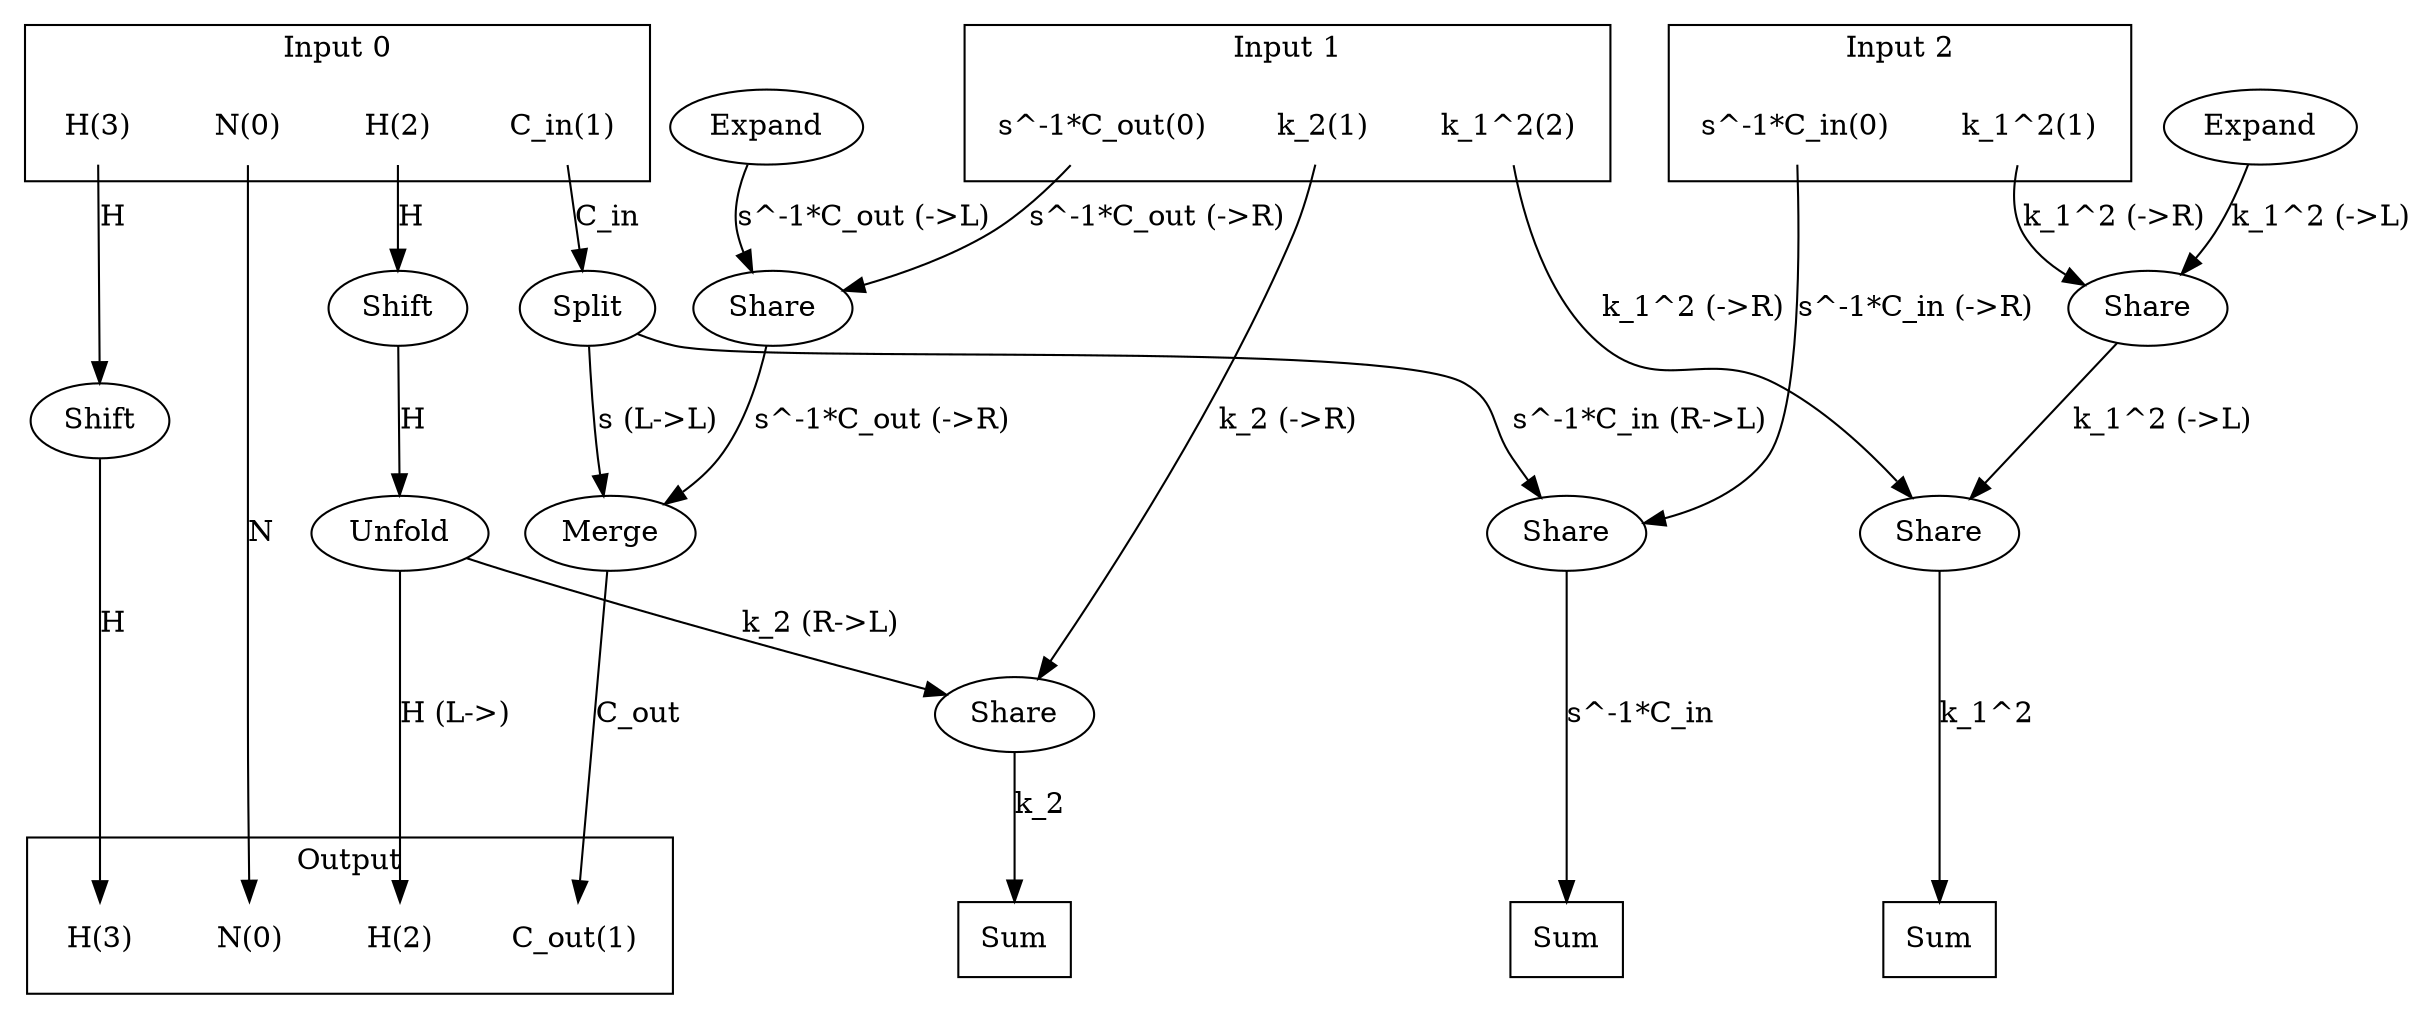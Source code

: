 digraph kernel_generated {
newrank = true;
op_0x55f1eba3e3b0 [label="Shift"];
op_0x55f1eba3e5f0 [label="Shift"];
op_0x55f1f88a6200 [label="Unfold"];
op_0x55f1f88b2998 [label="Expand"];
op_0x55f1f88b29d8 [label="Expand"];
op_0x55f1f89dd9a0 [label="Share"];
op_0x55f1f89dd9f0 [label="Share"];
op_0x55f1f89ddae0 [label="Share"];
op_0x55f1f89df240 [label="Merge"];
op_0x55f1f89e2ca0 [label="Share"];
op_0x55f1f89e2cf0 [label="Share"];
op_0x55f1f89e54a0 [label="Split"];
reduce_0x7f5f78003ee8 [label="Sum", shape=box];
reduce_0x7f5f78003cc0 [label="Sum", shape=box];
reduce_0x7f5f78007668 [label="Sum", shape=box];
subgraph cluster_out {
label = "Output";
out_0 [label="N(0)", shape=none];
out_1 [label="C_out(1)", shape=none];
out_2 [label="H(2)", shape=none];
out_3 [label="H(3)", shape=none];
}
{ rank = same;
reduce_0x7f5f78003ee8;
reduce_0x7f5f78003cc0;
reduce_0x7f5f78007668;
out_0;
out_1;
out_2;
out_3;
}
subgraph cluster_in_0 {
label = "Input 0";
in_0_0 [label="N(0)", shape=none];
in_0_1 [label="C_in(1)", shape=none];
in_0_2 [label="H(2)", shape=none];
in_0_3 [label="H(3)", shape=none];
}
subgraph cluster_in_1 {
label = "Input 1";
in_1_0 [label="s^-1*C_out(0)", shape=none];
in_1_1 [label="k_2(1)", shape=none];
in_1_2 [label="k_1^2(2)", shape=none];
}
subgraph cluster_in_2 {
label = "Input 2";
in_2_0 [label="s^-1*C_in(0)", shape=none];
in_2_1 [label="k_1^2(1)", shape=none];
}
{ rank = same;
in_0_0;
in_0_1;
in_0_2;
in_0_3;
in_1_0;
in_1_1;
in_1_2;
in_2_0;
in_2_1;
}
in_0_0 -> out_0 [label="N"];
in_0_1 -> op_0x55f1f89e54a0 [label="C_in"];
in_0_2 -> op_0x55f1eba3e5f0 [label="H"];
in_0_3 -> op_0x55f1eba3e3b0 [label="H"];
in_1_0 -> op_0x55f1f89dd9f0 [label="s^-1*C_out (->R)"];
in_1_1 -> op_0x55f1f89e2ca0 [label="k_2 (->R)"];
in_1_2 -> op_0x55f1f89dd9a0 [label="k_1^2 (->R)"];
in_2_0 -> op_0x55f1f89e2cf0 [label="s^-1*C_in (->R)"];
in_2_1 -> op_0x55f1f89ddae0 [label="k_1^2 (->R)"];
op_0x55f1f89df240 -> out_1 [label="C_out"];
op_0x55f1f88a6200 -> out_2 [label="H (L->)"];
op_0x55f1eba3e3b0 -> out_3 [label="H"];
op_0x55f1eba3e5f0 -> op_0x55f1f88a6200 [label="H"];
op_0x55f1f89ddae0 -> op_0x55f1f89dd9a0 [label="k_1^2 (->L)"];
op_0x55f1f88b2998 -> op_0x55f1f89dd9f0 [label="s^-1*C_out (->L)"];
op_0x55f1f88b29d8 -> op_0x55f1f89ddae0 [label="k_1^2 (->L)"];
op_0x55f1f89e54a0 -> op_0x55f1f89df240 [label="s (L->L)"];
op_0x55f1f89dd9f0 -> op_0x55f1f89df240 [label="s^-1*C_out (->R)"];
op_0x55f1f88a6200 -> op_0x55f1f89e2ca0 [label="k_2 (R->L)"];
op_0x55f1f89e54a0 -> op_0x55f1f89e2cf0 [label="s^-1*C_in (R->L)"];
op_0x55f1f89dd9a0 -> reduce_0x7f5f78003cc0 [label="k_1^2"];
op_0x55f1f89e2ca0 -> reduce_0x7f5f78003ee8 [label="k_2"];
op_0x55f1f89e2cf0 -> reduce_0x7f5f78007668 [label="s^-1*C_in"];
}

